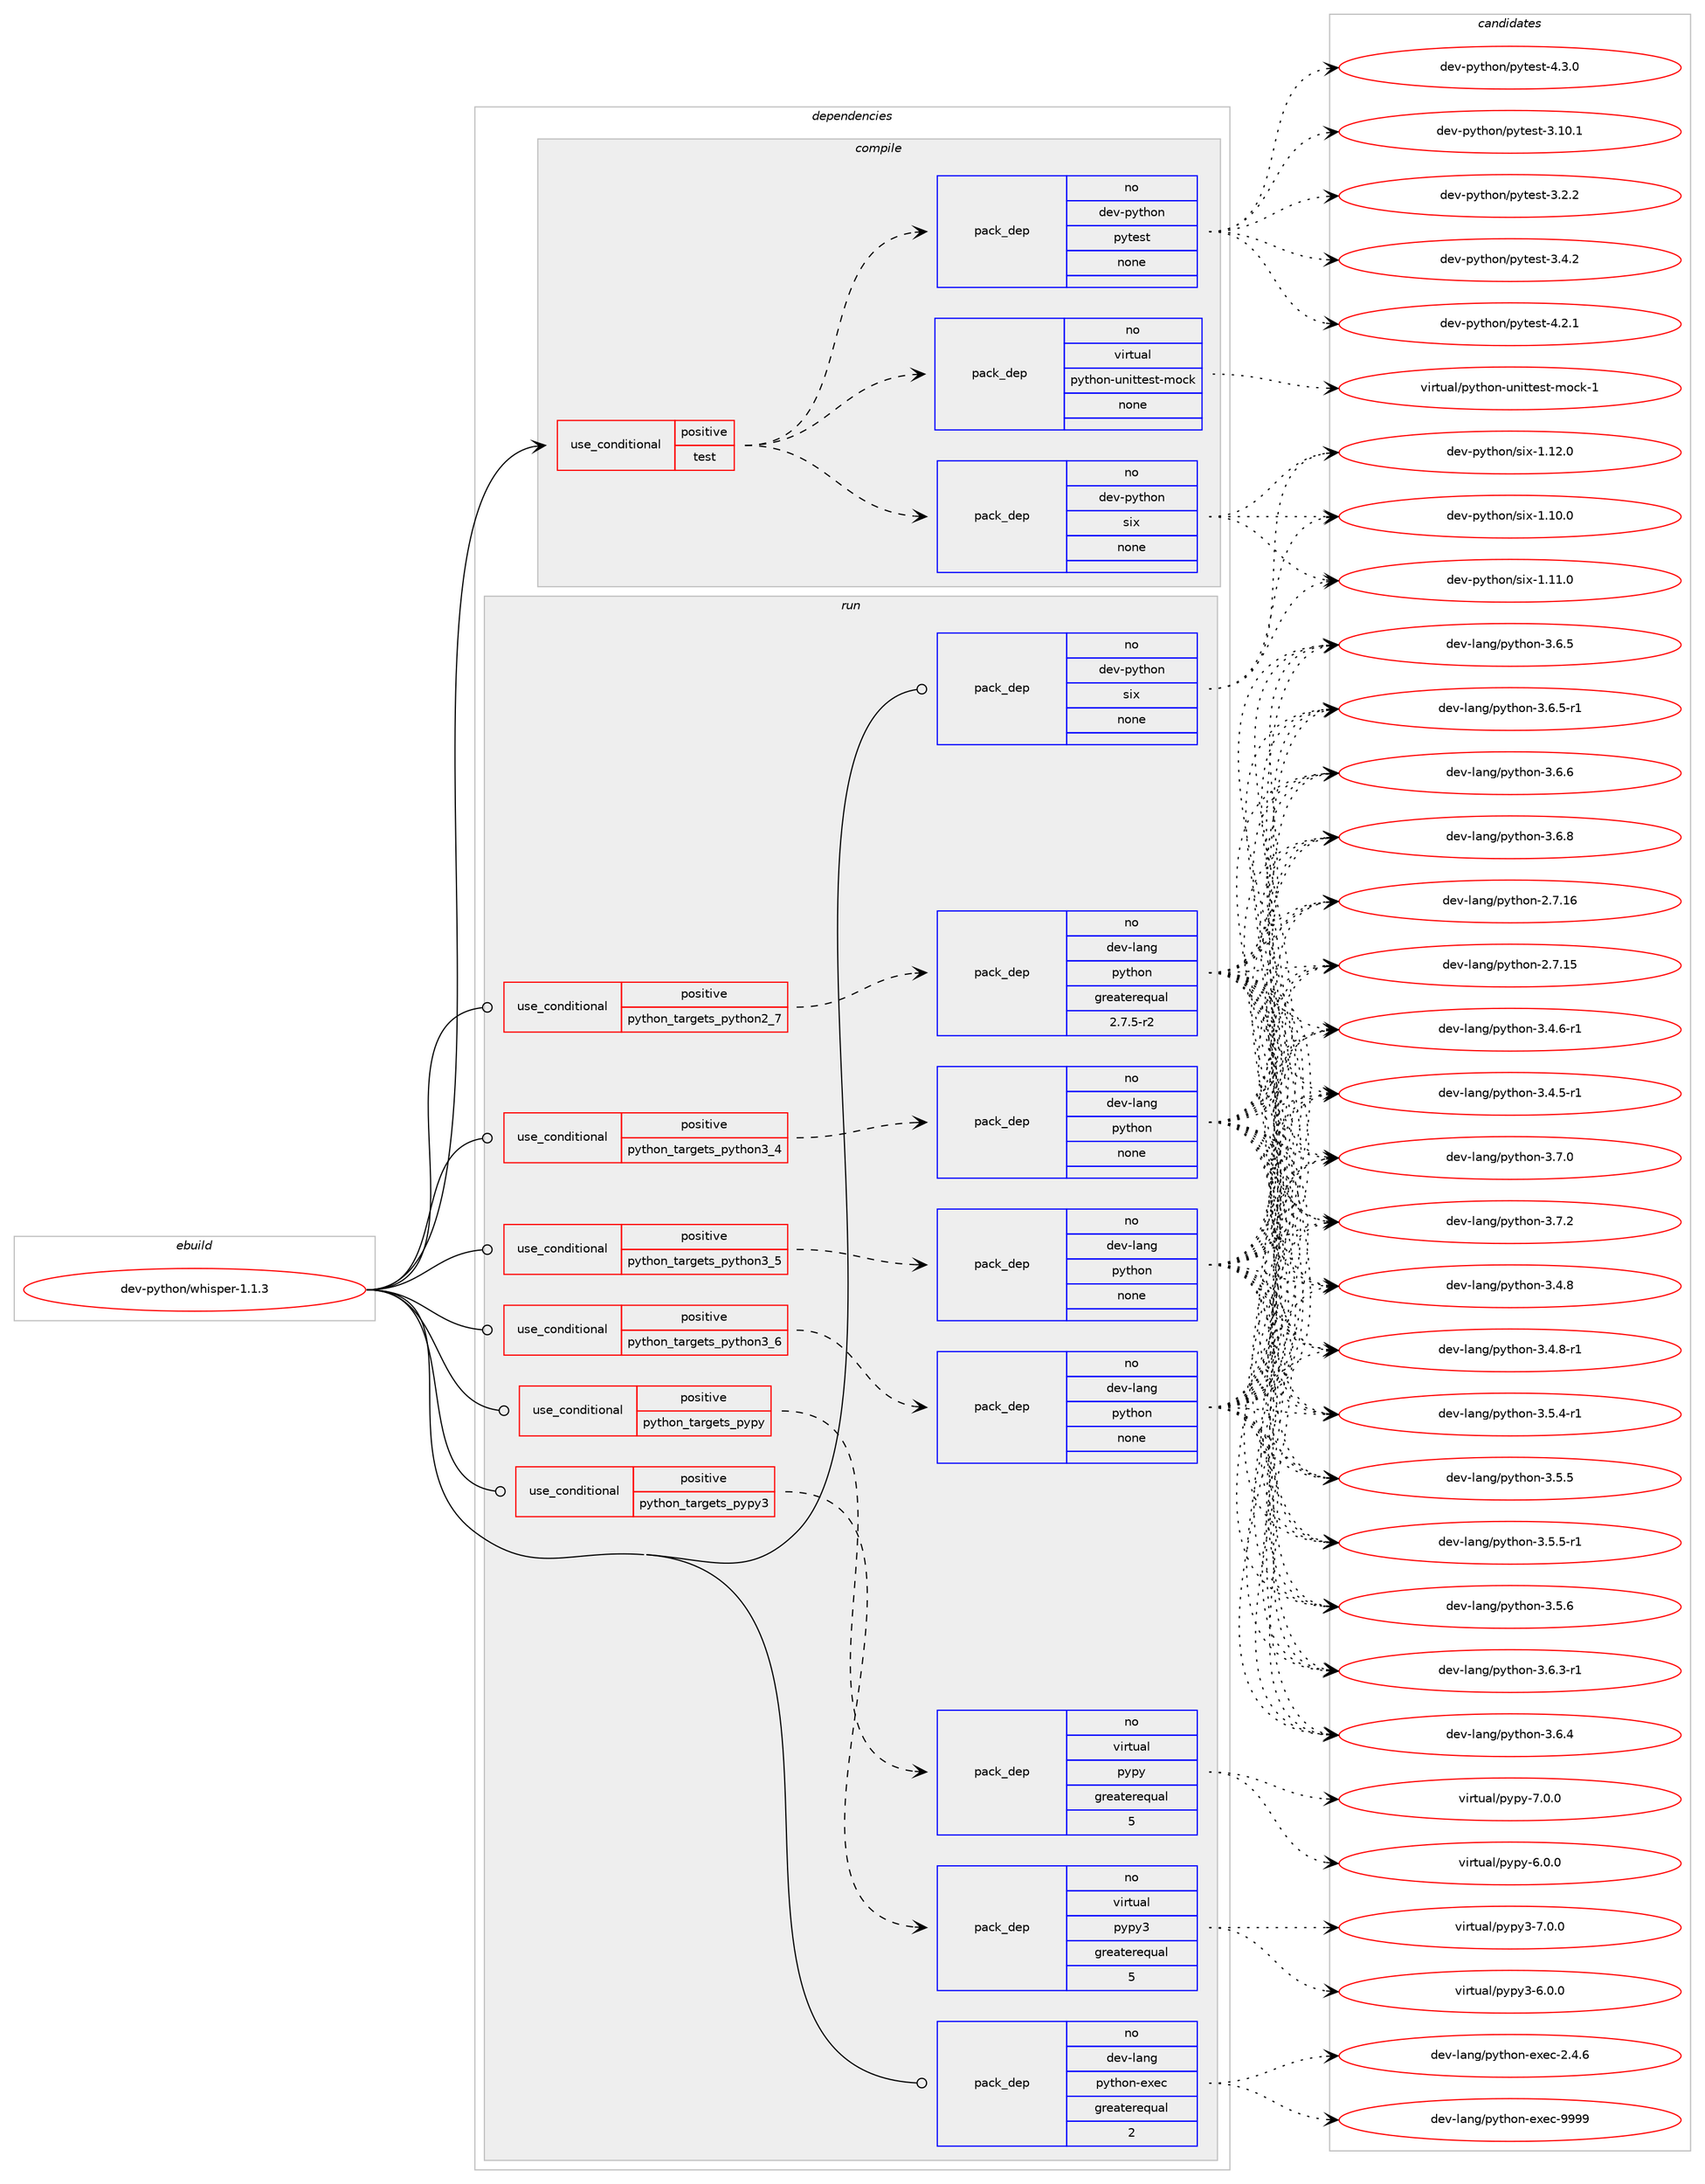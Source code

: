 digraph prolog {

# *************
# Graph options
# *************

newrank=true;
concentrate=true;
compound=true;
graph [rankdir=LR,fontname=Helvetica,fontsize=10,ranksep=1.5];#, ranksep=2.5, nodesep=0.2];
edge  [arrowhead=vee];
node  [fontname=Helvetica,fontsize=10];

# **********
# The ebuild
# **********

subgraph cluster_leftcol {
color=gray;
rank=same;
label=<<i>ebuild</i>>;
id [label="dev-python/whisper-1.1.3", color=red, width=4, href="../dev-python/whisper-1.1.3.svg"];
}

# ****************
# The dependencies
# ****************

subgraph cluster_midcol {
color=gray;
label=<<i>dependencies</i>>;
subgraph cluster_compile {
fillcolor="#eeeeee";
style=filled;
label=<<i>compile</i>>;
subgraph cond386838 {
dependency1448025 [label=<<TABLE BORDER="0" CELLBORDER="1" CELLSPACING="0" CELLPADDING="4"><TR><TD ROWSPAN="3" CELLPADDING="10">use_conditional</TD></TR><TR><TD>positive</TD></TR><TR><TD>test</TD></TR></TABLE>>, shape=none, color=red];
subgraph pack1037817 {
dependency1448026 [label=<<TABLE BORDER="0" CELLBORDER="1" CELLSPACING="0" CELLPADDING="4" WIDTH="220"><TR><TD ROWSPAN="6" CELLPADDING="30">pack_dep</TD></TR><TR><TD WIDTH="110">no</TD></TR><TR><TD>dev-python</TD></TR><TR><TD>six</TD></TR><TR><TD>none</TD></TR><TR><TD></TD></TR></TABLE>>, shape=none, color=blue];
}
dependency1448025:e -> dependency1448026:w [weight=20,style="dashed",arrowhead="vee"];
subgraph pack1037818 {
dependency1448027 [label=<<TABLE BORDER="0" CELLBORDER="1" CELLSPACING="0" CELLPADDING="4" WIDTH="220"><TR><TD ROWSPAN="6" CELLPADDING="30">pack_dep</TD></TR><TR><TD WIDTH="110">no</TD></TR><TR><TD>dev-python</TD></TR><TR><TD>pytest</TD></TR><TR><TD>none</TD></TR><TR><TD></TD></TR></TABLE>>, shape=none, color=blue];
}
dependency1448025:e -> dependency1448027:w [weight=20,style="dashed",arrowhead="vee"];
subgraph pack1037819 {
dependency1448028 [label=<<TABLE BORDER="0" CELLBORDER="1" CELLSPACING="0" CELLPADDING="4" WIDTH="220"><TR><TD ROWSPAN="6" CELLPADDING="30">pack_dep</TD></TR><TR><TD WIDTH="110">no</TD></TR><TR><TD>virtual</TD></TR><TR><TD>python-unittest-mock</TD></TR><TR><TD>none</TD></TR><TR><TD></TD></TR></TABLE>>, shape=none, color=blue];
}
dependency1448025:e -> dependency1448028:w [weight=20,style="dashed",arrowhead="vee"];
}
id:e -> dependency1448025:w [weight=20,style="solid",arrowhead="vee"];
}
subgraph cluster_compileandrun {
fillcolor="#eeeeee";
style=filled;
label=<<i>compile and run</i>>;
}
subgraph cluster_run {
fillcolor="#eeeeee";
style=filled;
label=<<i>run</i>>;
subgraph cond386839 {
dependency1448029 [label=<<TABLE BORDER="0" CELLBORDER="1" CELLSPACING="0" CELLPADDING="4"><TR><TD ROWSPAN="3" CELLPADDING="10">use_conditional</TD></TR><TR><TD>positive</TD></TR><TR><TD>python_targets_pypy</TD></TR></TABLE>>, shape=none, color=red];
subgraph pack1037820 {
dependency1448030 [label=<<TABLE BORDER="0" CELLBORDER="1" CELLSPACING="0" CELLPADDING="4" WIDTH="220"><TR><TD ROWSPAN="6" CELLPADDING="30">pack_dep</TD></TR><TR><TD WIDTH="110">no</TD></TR><TR><TD>virtual</TD></TR><TR><TD>pypy</TD></TR><TR><TD>greaterequal</TD></TR><TR><TD>5</TD></TR></TABLE>>, shape=none, color=blue];
}
dependency1448029:e -> dependency1448030:w [weight=20,style="dashed",arrowhead="vee"];
}
id:e -> dependency1448029:w [weight=20,style="solid",arrowhead="odot"];
subgraph cond386840 {
dependency1448031 [label=<<TABLE BORDER="0" CELLBORDER="1" CELLSPACING="0" CELLPADDING="4"><TR><TD ROWSPAN="3" CELLPADDING="10">use_conditional</TD></TR><TR><TD>positive</TD></TR><TR><TD>python_targets_pypy3</TD></TR></TABLE>>, shape=none, color=red];
subgraph pack1037821 {
dependency1448032 [label=<<TABLE BORDER="0" CELLBORDER="1" CELLSPACING="0" CELLPADDING="4" WIDTH="220"><TR><TD ROWSPAN="6" CELLPADDING="30">pack_dep</TD></TR><TR><TD WIDTH="110">no</TD></TR><TR><TD>virtual</TD></TR><TR><TD>pypy3</TD></TR><TR><TD>greaterequal</TD></TR><TR><TD>5</TD></TR></TABLE>>, shape=none, color=blue];
}
dependency1448031:e -> dependency1448032:w [weight=20,style="dashed",arrowhead="vee"];
}
id:e -> dependency1448031:w [weight=20,style="solid",arrowhead="odot"];
subgraph cond386841 {
dependency1448033 [label=<<TABLE BORDER="0" CELLBORDER="1" CELLSPACING="0" CELLPADDING="4"><TR><TD ROWSPAN="3" CELLPADDING="10">use_conditional</TD></TR><TR><TD>positive</TD></TR><TR><TD>python_targets_python2_7</TD></TR></TABLE>>, shape=none, color=red];
subgraph pack1037822 {
dependency1448034 [label=<<TABLE BORDER="0" CELLBORDER="1" CELLSPACING="0" CELLPADDING="4" WIDTH="220"><TR><TD ROWSPAN="6" CELLPADDING="30">pack_dep</TD></TR><TR><TD WIDTH="110">no</TD></TR><TR><TD>dev-lang</TD></TR><TR><TD>python</TD></TR><TR><TD>greaterequal</TD></TR><TR><TD>2.7.5-r2</TD></TR></TABLE>>, shape=none, color=blue];
}
dependency1448033:e -> dependency1448034:w [weight=20,style="dashed",arrowhead="vee"];
}
id:e -> dependency1448033:w [weight=20,style="solid",arrowhead="odot"];
subgraph cond386842 {
dependency1448035 [label=<<TABLE BORDER="0" CELLBORDER="1" CELLSPACING="0" CELLPADDING="4"><TR><TD ROWSPAN="3" CELLPADDING="10">use_conditional</TD></TR><TR><TD>positive</TD></TR><TR><TD>python_targets_python3_4</TD></TR></TABLE>>, shape=none, color=red];
subgraph pack1037823 {
dependency1448036 [label=<<TABLE BORDER="0" CELLBORDER="1" CELLSPACING="0" CELLPADDING="4" WIDTH="220"><TR><TD ROWSPAN="6" CELLPADDING="30">pack_dep</TD></TR><TR><TD WIDTH="110">no</TD></TR><TR><TD>dev-lang</TD></TR><TR><TD>python</TD></TR><TR><TD>none</TD></TR><TR><TD></TD></TR></TABLE>>, shape=none, color=blue];
}
dependency1448035:e -> dependency1448036:w [weight=20,style="dashed",arrowhead="vee"];
}
id:e -> dependency1448035:w [weight=20,style="solid",arrowhead="odot"];
subgraph cond386843 {
dependency1448037 [label=<<TABLE BORDER="0" CELLBORDER="1" CELLSPACING="0" CELLPADDING="4"><TR><TD ROWSPAN="3" CELLPADDING="10">use_conditional</TD></TR><TR><TD>positive</TD></TR><TR><TD>python_targets_python3_5</TD></TR></TABLE>>, shape=none, color=red];
subgraph pack1037824 {
dependency1448038 [label=<<TABLE BORDER="0" CELLBORDER="1" CELLSPACING="0" CELLPADDING="4" WIDTH="220"><TR><TD ROWSPAN="6" CELLPADDING="30">pack_dep</TD></TR><TR><TD WIDTH="110">no</TD></TR><TR><TD>dev-lang</TD></TR><TR><TD>python</TD></TR><TR><TD>none</TD></TR><TR><TD></TD></TR></TABLE>>, shape=none, color=blue];
}
dependency1448037:e -> dependency1448038:w [weight=20,style="dashed",arrowhead="vee"];
}
id:e -> dependency1448037:w [weight=20,style="solid",arrowhead="odot"];
subgraph cond386844 {
dependency1448039 [label=<<TABLE BORDER="0" CELLBORDER="1" CELLSPACING="0" CELLPADDING="4"><TR><TD ROWSPAN="3" CELLPADDING="10">use_conditional</TD></TR><TR><TD>positive</TD></TR><TR><TD>python_targets_python3_6</TD></TR></TABLE>>, shape=none, color=red];
subgraph pack1037825 {
dependency1448040 [label=<<TABLE BORDER="0" CELLBORDER="1" CELLSPACING="0" CELLPADDING="4" WIDTH="220"><TR><TD ROWSPAN="6" CELLPADDING="30">pack_dep</TD></TR><TR><TD WIDTH="110">no</TD></TR><TR><TD>dev-lang</TD></TR><TR><TD>python</TD></TR><TR><TD>none</TD></TR><TR><TD></TD></TR></TABLE>>, shape=none, color=blue];
}
dependency1448039:e -> dependency1448040:w [weight=20,style="dashed",arrowhead="vee"];
}
id:e -> dependency1448039:w [weight=20,style="solid",arrowhead="odot"];
subgraph pack1037826 {
dependency1448041 [label=<<TABLE BORDER="0" CELLBORDER="1" CELLSPACING="0" CELLPADDING="4" WIDTH="220"><TR><TD ROWSPAN="6" CELLPADDING="30">pack_dep</TD></TR><TR><TD WIDTH="110">no</TD></TR><TR><TD>dev-lang</TD></TR><TR><TD>python-exec</TD></TR><TR><TD>greaterequal</TD></TR><TR><TD>2</TD></TR></TABLE>>, shape=none, color=blue];
}
id:e -> dependency1448041:w [weight=20,style="solid",arrowhead="odot"];
subgraph pack1037827 {
dependency1448042 [label=<<TABLE BORDER="0" CELLBORDER="1" CELLSPACING="0" CELLPADDING="4" WIDTH="220"><TR><TD ROWSPAN="6" CELLPADDING="30">pack_dep</TD></TR><TR><TD WIDTH="110">no</TD></TR><TR><TD>dev-python</TD></TR><TR><TD>six</TD></TR><TR><TD>none</TD></TR><TR><TD></TD></TR></TABLE>>, shape=none, color=blue];
}
id:e -> dependency1448042:w [weight=20,style="solid",arrowhead="odot"];
}
}

# **************
# The candidates
# **************

subgraph cluster_choices {
rank=same;
color=gray;
label=<<i>candidates</i>>;

subgraph choice1037817 {
color=black;
nodesep=1;
choice100101118451121211161041111104711510512045494649484648 [label="dev-python/six-1.10.0", color=red, width=4,href="../dev-python/six-1.10.0.svg"];
choice100101118451121211161041111104711510512045494649494648 [label="dev-python/six-1.11.0", color=red, width=4,href="../dev-python/six-1.11.0.svg"];
choice100101118451121211161041111104711510512045494649504648 [label="dev-python/six-1.12.0", color=red, width=4,href="../dev-python/six-1.12.0.svg"];
dependency1448026:e -> choice100101118451121211161041111104711510512045494649484648:w [style=dotted,weight="100"];
dependency1448026:e -> choice100101118451121211161041111104711510512045494649494648:w [style=dotted,weight="100"];
dependency1448026:e -> choice100101118451121211161041111104711510512045494649504648:w [style=dotted,weight="100"];
}
subgraph choice1037818 {
color=black;
nodesep=1;
choice100101118451121211161041111104711212111610111511645514649484649 [label="dev-python/pytest-3.10.1", color=red, width=4,href="../dev-python/pytest-3.10.1.svg"];
choice1001011184511212111610411111047112121116101115116455146504650 [label="dev-python/pytest-3.2.2", color=red, width=4,href="../dev-python/pytest-3.2.2.svg"];
choice1001011184511212111610411111047112121116101115116455146524650 [label="dev-python/pytest-3.4.2", color=red, width=4,href="../dev-python/pytest-3.4.2.svg"];
choice1001011184511212111610411111047112121116101115116455246504649 [label="dev-python/pytest-4.2.1", color=red, width=4,href="../dev-python/pytest-4.2.1.svg"];
choice1001011184511212111610411111047112121116101115116455246514648 [label="dev-python/pytest-4.3.0", color=red, width=4,href="../dev-python/pytest-4.3.0.svg"];
dependency1448027:e -> choice100101118451121211161041111104711212111610111511645514649484649:w [style=dotted,weight="100"];
dependency1448027:e -> choice1001011184511212111610411111047112121116101115116455146504650:w [style=dotted,weight="100"];
dependency1448027:e -> choice1001011184511212111610411111047112121116101115116455146524650:w [style=dotted,weight="100"];
dependency1448027:e -> choice1001011184511212111610411111047112121116101115116455246504649:w [style=dotted,weight="100"];
dependency1448027:e -> choice1001011184511212111610411111047112121116101115116455246514648:w [style=dotted,weight="100"];
}
subgraph choice1037819 {
color=black;
nodesep=1;
choice11810511411611797108471121211161041111104511711010511611610111511645109111991074549 [label="virtual/python-unittest-mock-1", color=red, width=4,href="../virtual/python-unittest-mock-1.svg"];
dependency1448028:e -> choice11810511411611797108471121211161041111104511711010511611610111511645109111991074549:w [style=dotted,weight="100"];
}
subgraph choice1037820 {
color=black;
nodesep=1;
choice1181051141161179710847112121112121455446484648 [label="virtual/pypy-6.0.0", color=red, width=4,href="../virtual/pypy-6.0.0.svg"];
choice1181051141161179710847112121112121455546484648 [label="virtual/pypy-7.0.0", color=red, width=4,href="../virtual/pypy-7.0.0.svg"];
dependency1448030:e -> choice1181051141161179710847112121112121455446484648:w [style=dotted,weight="100"];
dependency1448030:e -> choice1181051141161179710847112121112121455546484648:w [style=dotted,weight="100"];
}
subgraph choice1037821 {
color=black;
nodesep=1;
choice118105114116117971084711212111212151455446484648 [label="virtual/pypy3-6.0.0", color=red, width=4,href="../virtual/pypy3-6.0.0.svg"];
choice118105114116117971084711212111212151455546484648 [label="virtual/pypy3-7.0.0", color=red, width=4,href="../virtual/pypy3-7.0.0.svg"];
dependency1448032:e -> choice118105114116117971084711212111212151455446484648:w [style=dotted,weight="100"];
dependency1448032:e -> choice118105114116117971084711212111212151455546484648:w [style=dotted,weight="100"];
}
subgraph choice1037822 {
color=black;
nodesep=1;
choice10010111845108971101034711212111610411111045504655464953 [label="dev-lang/python-2.7.15", color=red, width=4,href="../dev-lang/python-2.7.15.svg"];
choice10010111845108971101034711212111610411111045504655464954 [label="dev-lang/python-2.7.16", color=red, width=4,href="../dev-lang/python-2.7.16.svg"];
choice1001011184510897110103471121211161041111104551465246534511449 [label="dev-lang/python-3.4.5-r1", color=red, width=4,href="../dev-lang/python-3.4.5-r1.svg"];
choice1001011184510897110103471121211161041111104551465246544511449 [label="dev-lang/python-3.4.6-r1", color=red, width=4,href="../dev-lang/python-3.4.6-r1.svg"];
choice100101118451089711010347112121116104111110455146524656 [label="dev-lang/python-3.4.8", color=red, width=4,href="../dev-lang/python-3.4.8.svg"];
choice1001011184510897110103471121211161041111104551465246564511449 [label="dev-lang/python-3.4.8-r1", color=red, width=4,href="../dev-lang/python-3.4.8-r1.svg"];
choice1001011184510897110103471121211161041111104551465346524511449 [label="dev-lang/python-3.5.4-r1", color=red, width=4,href="../dev-lang/python-3.5.4-r1.svg"];
choice100101118451089711010347112121116104111110455146534653 [label="dev-lang/python-3.5.5", color=red, width=4,href="../dev-lang/python-3.5.5.svg"];
choice1001011184510897110103471121211161041111104551465346534511449 [label="dev-lang/python-3.5.5-r1", color=red, width=4,href="../dev-lang/python-3.5.5-r1.svg"];
choice100101118451089711010347112121116104111110455146534654 [label="dev-lang/python-3.5.6", color=red, width=4,href="../dev-lang/python-3.5.6.svg"];
choice1001011184510897110103471121211161041111104551465446514511449 [label="dev-lang/python-3.6.3-r1", color=red, width=4,href="../dev-lang/python-3.6.3-r1.svg"];
choice100101118451089711010347112121116104111110455146544652 [label="dev-lang/python-3.6.4", color=red, width=4,href="../dev-lang/python-3.6.4.svg"];
choice100101118451089711010347112121116104111110455146544653 [label="dev-lang/python-3.6.5", color=red, width=4,href="../dev-lang/python-3.6.5.svg"];
choice1001011184510897110103471121211161041111104551465446534511449 [label="dev-lang/python-3.6.5-r1", color=red, width=4,href="../dev-lang/python-3.6.5-r1.svg"];
choice100101118451089711010347112121116104111110455146544654 [label="dev-lang/python-3.6.6", color=red, width=4,href="../dev-lang/python-3.6.6.svg"];
choice100101118451089711010347112121116104111110455146544656 [label="dev-lang/python-3.6.8", color=red, width=4,href="../dev-lang/python-3.6.8.svg"];
choice100101118451089711010347112121116104111110455146554648 [label="dev-lang/python-3.7.0", color=red, width=4,href="../dev-lang/python-3.7.0.svg"];
choice100101118451089711010347112121116104111110455146554650 [label="dev-lang/python-3.7.2", color=red, width=4,href="../dev-lang/python-3.7.2.svg"];
dependency1448034:e -> choice10010111845108971101034711212111610411111045504655464953:w [style=dotted,weight="100"];
dependency1448034:e -> choice10010111845108971101034711212111610411111045504655464954:w [style=dotted,weight="100"];
dependency1448034:e -> choice1001011184510897110103471121211161041111104551465246534511449:w [style=dotted,weight="100"];
dependency1448034:e -> choice1001011184510897110103471121211161041111104551465246544511449:w [style=dotted,weight="100"];
dependency1448034:e -> choice100101118451089711010347112121116104111110455146524656:w [style=dotted,weight="100"];
dependency1448034:e -> choice1001011184510897110103471121211161041111104551465246564511449:w [style=dotted,weight="100"];
dependency1448034:e -> choice1001011184510897110103471121211161041111104551465346524511449:w [style=dotted,weight="100"];
dependency1448034:e -> choice100101118451089711010347112121116104111110455146534653:w [style=dotted,weight="100"];
dependency1448034:e -> choice1001011184510897110103471121211161041111104551465346534511449:w [style=dotted,weight="100"];
dependency1448034:e -> choice100101118451089711010347112121116104111110455146534654:w [style=dotted,weight="100"];
dependency1448034:e -> choice1001011184510897110103471121211161041111104551465446514511449:w [style=dotted,weight="100"];
dependency1448034:e -> choice100101118451089711010347112121116104111110455146544652:w [style=dotted,weight="100"];
dependency1448034:e -> choice100101118451089711010347112121116104111110455146544653:w [style=dotted,weight="100"];
dependency1448034:e -> choice1001011184510897110103471121211161041111104551465446534511449:w [style=dotted,weight="100"];
dependency1448034:e -> choice100101118451089711010347112121116104111110455146544654:w [style=dotted,weight="100"];
dependency1448034:e -> choice100101118451089711010347112121116104111110455146544656:w [style=dotted,weight="100"];
dependency1448034:e -> choice100101118451089711010347112121116104111110455146554648:w [style=dotted,weight="100"];
dependency1448034:e -> choice100101118451089711010347112121116104111110455146554650:w [style=dotted,weight="100"];
}
subgraph choice1037823 {
color=black;
nodesep=1;
choice10010111845108971101034711212111610411111045504655464953 [label="dev-lang/python-2.7.15", color=red, width=4,href="../dev-lang/python-2.7.15.svg"];
choice10010111845108971101034711212111610411111045504655464954 [label="dev-lang/python-2.7.16", color=red, width=4,href="../dev-lang/python-2.7.16.svg"];
choice1001011184510897110103471121211161041111104551465246534511449 [label="dev-lang/python-3.4.5-r1", color=red, width=4,href="../dev-lang/python-3.4.5-r1.svg"];
choice1001011184510897110103471121211161041111104551465246544511449 [label="dev-lang/python-3.4.6-r1", color=red, width=4,href="../dev-lang/python-3.4.6-r1.svg"];
choice100101118451089711010347112121116104111110455146524656 [label="dev-lang/python-3.4.8", color=red, width=4,href="../dev-lang/python-3.4.8.svg"];
choice1001011184510897110103471121211161041111104551465246564511449 [label="dev-lang/python-3.4.8-r1", color=red, width=4,href="../dev-lang/python-3.4.8-r1.svg"];
choice1001011184510897110103471121211161041111104551465346524511449 [label="dev-lang/python-3.5.4-r1", color=red, width=4,href="../dev-lang/python-3.5.4-r1.svg"];
choice100101118451089711010347112121116104111110455146534653 [label="dev-lang/python-3.5.5", color=red, width=4,href="../dev-lang/python-3.5.5.svg"];
choice1001011184510897110103471121211161041111104551465346534511449 [label="dev-lang/python-3.5.5-r1", color=red, width=4,href="../dev-lang/python-3.5.5-r1.svg"];
choice100101118451089711010347112121116104111110455146534654 [label="dev-lang/python-3.5.6", color=red, width=4,href="../dev-lang/python-3.5.6.svg"];
choice1001011184510897110103471121211161041111104551465446514511449 [label="dev-lang/python-3.6.3-r1", color=red, width=4,href="../dev-lang/python-3.6.3-r1.svg"];
choice100101118451089711010347112121116104111110455146544652 [label="dev-lang/python-3.6.4", color=red, width=4,href="../dev-lang/python-3.6.4.svg"];
choice100101118451089711010347112121116104111110455146544653 [label="dev-lang/python-3.6.5", color=red, width=4,href="../dev-lang/python-3.6.5.svg"];
choice1001011184510897110103471121211161041111104551465446534511449 [label="dev-lang/python-3.6.5-r1", color=red, width=4,href="../dev-lang/python-3.6.5-r1.svg"];
choice100101118451089711010347112121116104111110455146544654 [label="dev-lang/python-3.6.6", color=red, width=4,href="../dev-lang/python-3.6.6.svg"];
choice100101118451089711010347112121116104111110455146544656 [label="dev-lang/python-3.6.8", color=red, width=4,href="../dev-lang/python-3.6.8.svg"];
choice100101118451089711010347112121116104111110455146554648 [label="dev-lang/python-3.7.0", color=red, width=4,href="../dev-lang/python-3.7.0.svg"];
choice100101118451089711010347112121116104111110455146554650 [label="dev-lang/python-3.7.2", color=red, width=4,href="../dev-lang/python-3.7.2.svg"];
dependency1448036:e -> choice10010111845108971101034711212111610411111045504655464953:w [style=dotted,weight="100"];
dependency1448036:e -> choice10010111845108971101034711212111610411111045504655464954:w [style=dotted,weight="100"];
dependency1448036:e -> choice1001011184510897110103471121211161041111104551465246534511449:w [style=dotted,weight="100"];
dependency1448036:e -> choice1001011184510897110103471121211161041111104551465246544511449:w [style=dotted,weight="100"];
dependency1448036:e -> choice100101118451089711010347112121116104111110455146524656:w [style=dotted,weight="100"];
dependency1448036:e -> choice1001011184510897110103471121211161041111104551465246564511449:w [style=dotted,weight="100"];
dependency1448036:e -> choice1001011184510897110103471121211161041111104551465346524511449:w [style=dotted,weight="100"];
dependency1448036:e -> choice100101118451089711010347112121116104111110455146534653:w [style=dotted,weight="100"];
dependency1448036:e -> choice1001011184510897110103471121211161041111104551465346534511449:w [style=dotted,weight="100"];
dependency1448036:e -> choice100101118451089711010347112121116104111110455146534654:w [style=dotted,weight="100"];
dependency1448036:e -> choice1001011184510897110103471121211161041111104551465446514511449:w [style=dotted,weight="100"];
dependency1448036:e -> choice100101118451089711010347112121116104111110455146544652:w [style=dotted,weight="100"];
dependency1448036:e -> choice100101118451089711010347112121116104111110455146544653:w [style=dotted,weight="100"];
dependency1448036:e -> choice1001011184510897110103471121211161041111104551465446534511449:w [style=dotted,weight="100"];
dependency1448036:e -> choice100101118451089711010347112121116104111110455146544654:w [style=dotted,weight="100"];
dependency1448036:e -> choice100101118451089711010347112121116104111110455146544656:w [style=dotted,weight="100"];
dependency1448036:e -> choice100101118451089711010347112121116104111110455146554648:w [style=dotted,weight="100"];
dependency1448036:e -> choice100101118451089711010347112121116104111110455146554650:w [style=dotted,weight="100"];
}
subgraph choice1037824 {
color=black;
nodesep=1;
choice10010111845108971101034711212111610411111045504655464953 [label="dev-lang/python-2.7.15", color=red, width=4,href="../dev-lang/python-2.7.15.svg"];
choice10010111845108971101034711212111610411111045504655464954 [label="dev-lang/python-2.7.16", color=red, width=4,href="../dev-lang/python-2.7.16.svg"];
choice1001011184510897110103471121211161041111104551465246534511449 [label="dev-lang/python-3.4.5-r1", color=red, width=4,href="../dev-lang/python-3.4.5-r1.svg"];
choice1001011184510897110103471121211161041111104551465246544511449 [label="dev-lang/python-3.4.6-r1", color=red, width=4,href="../dev-lang/python-3.4.6-r1.svg"];
choice100101118451089711010347112121116104111110455146524656 [label="dev-lang/python-3.4.8", color=red, width=4,href="../dev-lang/python-3.4.8.svg"];
choice1001011184510897110103471121211161041111104551465246564511449 [label="dev-lang/python-3.4.8-r1", color=red, width=4,href="../dev-lang/python-3.4.8-r1.svg"];
choice1001011184510897110103471121211161041111104551465346524511449 [label="dev-lang/python-3.5.4-r1", color=red, width=4,href="../dev-lang/python-3.5.4-r1.svg"];
choice100101118451089711010347112121116104111110455146534653 [label="dev-lang/python-3.5.5", color=red, width=4,href="../dev-lang/python-3.5.5.svg"];
choice1001011184510897110103471121211161041111104551465346534511449 [label="dev-lang/python-3.5.5-r1", color=red, width=4,href="../dev-lang/python-3.5.5-r1.svg"];
choice100101118451089711010347112121116104111110455146534654 [label="dev-lang/python-3.5.6", color=red, width=4,href="../dev-lang/python-3.5.6.svg"];
choice1001011184510897110103471121211161041111104551465446514511449 [label="dev-lang/python-3.6.3-r1", color=red, width=4,href="../dev-lang/python-3.6.3-r1.svg"];
choice100101118451089711010347112121116104111110455146544652 [label="dev-lang/python-3.6.4", color=red, width=4,href="../dev-lang/python-3.6.4.svg"];
choice100101118451089711010347112121116104111110455146544653 [label="dev-lang/python-3.6.5", color=red, width=4,href="../dev-lang/python-3.6.5.svg"];
choice1001011184510897110103471121211161041111104551465446534511449 [label="dev-lang/python-3.6.5-r1", color=red, width=4,href="../dev-lang/python-3.6.5-r1.svg"];
choice100101118451089711010347112121116104111110455146544654 [label="dev-lang/python-3.6.6", color=red, width=4,href="../dev-lang/python-3.6.6.svg"];
choice100101118451089711010347112121116104111110455146544656 [label="dev-lang/python-3.6.8", color=red, width=4,href="../dev-lang/python-3.6.8.svg"];
choice100101118451089711010347112121116104111110455146554648 [label="dev-lang/python-3.7.0", color=red, width=4,href="../dev-lang/python-3.7.0.svg"];
choice100101118451089711010347112121116104111110455146554650 [label="dev-lang/python-3.7.2", color=red, width=4,href="../dev-lang/python-3.7.2.svg"];
dependency1448038:e -> choice10010111845108971101034711212111610411111045504655464953:w [style=dotted,weight="100"];
dependency1448038:e -> choice10010111845108971101034711212111610411111045504655464954:w [style=dotted,weight="100"];
dependency1448038:e -> choice1001011184510897110103471121211161041111104551465246534511449:w [style=dotted,weight="100"];
dependency1448038:e -> choice1001011184510897110103471121211161041111104551465246544511449:w [style=dotted,weight="100"];
dependency1448038:e -> choice100101118451089711010347112121116104111110455146524656:w [style=dotted,weight="100"];
dependency1448038:e -> choice1001011184510897110103471121211161041111104551465246564511449:w [style=dotted,weight="100"];
dependency1448038:e -> choice1001011184510897110103471121211161041111104551465346524511449:w [style=dotted,weight="100"];
dependency1448038:e -> choice100101118451089711010347112121116104111110455146534653:w [style=dotted,weight="100"];
dependency1448038:e -> choice1001011184510897110103471121211161041111104551465346534511449:w [style=dotted,weight="100"];
dependency1448038:e -> choice100101118451089711010347112121116104111110455146534654:w [style=dotted,weight="100"];
dependency1448038:e -> choice1001011184510897110103471121211161041111104551465446514511449:w [style=dotted,weight="100"];
dependency1448038:e -> choice100101118451089711010347112121116104111110455146544652:w [style=dotted,weight="100"];
dependency1448038:e -> choice100101118451089711010347112121116104111110455146544653:w [style=dotted,weight="100"];
dependency1448038:e -> choice1001011184510897110103471121211161041111104551465446534511449:w [style=dotted,weight="100"];
dependency1448038:e -> choice100101118451089711010347112121116104111110455146544654:w [style=dotted,weight="100"];
dependency1448038:e -> choice100101118451089711010347112121116104111110455146544656:w [style=dotted,weight="100"];
dependency1448038:e -> choice100101118451089711010347112121116104111110455146554648:w [style=dotted,weight="100"];
dependency1448038:e -> choice100101118451089711010347112121116104111110455146554650:w [style=dotted,weight="100"];
}
subgraph choice1037825 {
color=black;
nodesep=1;
choice10010111845108971101034711212111610411111045504655464953 [label="dev-lang/python-2.7.15", color=red, width=4,href="../dev-lang/python-2.7.15.svg"];
choice10010111845108971101034711212111610411111045504655464954 [label="dev-lang/python-2.7.16", color=red, width=4,href="../dev-lang/python-2.7.16.svg"];
choice1001011184510897110103471121211161041111104551465246534511449 [label="dev-lang/python-3.4.5-r1", color=red, width=4,href="../dev-lang/python-3.4.5-r1.svg"];
choice1001011184510897110103471121211161041111104551465246544511449 [label="dev-lang/python-3.4.6-r1", color=red, width=4,href="../dev-lang/python-3.4.6-r1.svg"];
choice100101118451089711010347112121116104111110455146524656 [label="dev-lang/python-3.4.8", color=red, width=4,href="../dev-lang/python-3.4.8.svg"];
choice1001011184510897110103471121211161041111104551465246564511449 [label="dev-lang/python-3.4.8-r1", color=red, width=4,href="../dev-lang/python-3.4.8-r1.svg"];
choice1001011184510897110103471121211161041111104551465346524511449 [label="dev-lang/python-3.5.4-r1", color=red, width=4,href="../dev-lang/python-3.5.4-r1.svg"];
choice100101118451089711010347112121116104111110455146534653 [label="dev-lang/python-3.5.5", color=red, width=4,href="../dev-lang/python-3.5.5.svg"];
choice1001011184510897110103471121211161041111104551465346534511449 [label="dev-lang/python-3.5.5-r1", color=red, width=4,href="../dev-lang/python-3.5.5-r1.svg"];
choice100101118451089711010347112121116104111110455146534654 [label="dev-lang/python-3.5.6", color=red, width=4,href="../dev-lang/python-3.5.6.svg"];
choice1001011184510897110103471121211161041111104551465446514511449 [label="dev-lang/python-3.6.3-r1", color=red, width=4,href="../dev-lang/python-3.6.3-r1.svg"];
choice100101118451089711010347112121116104111110455146544652 [label="dev-lang/python-3.6.4", color=red, width=4,href="../dev-lang/python-3.6.4.svg"];
choice100101118451089711010347112121116104111110455146544653 [label="dev-lang/python-3.6.5", color=red, width=4,href="../dev-lang/python-3.6.5.svg"];
choice1001011184510897110103471121211161041111104551465446534511449 [label="dev-lang/python-3.6.5-r1", color=red, width=4,href="../dev-lang/python-3.6.5-r1.svg"];
choice100101118451089711010347112121116104111110455146544654 [label="dev-lang/python-3.6.6", color=red, width=4,href="../dev-lang/python-3.6.6.svg"];
choice100101118451089711010347112121116104111110455146544656 [label="dev-lang/python-3.6.8", color=red, width=4,href="../dev-lang/python-3.6.8.svg"];
choice100101118451089711010347112121116104111110455146554648 [label="dev-lang/python-3.7.0", color=red, width=4,href="../dev-lang/python-3.7.0.svg"];
choice100101118451089711010347112121116104111110455146554650 [label="dev-lang/python-3.7.2", color=red, width=4,href="../dev-lang/python-3.7.2.svg"];
dependency1448040:e -> choice10010111845108971101034711212111610411111045504655464953:w [style=dotted,weight="100"];
dependency1448040:e -> choice10010111845108971101034711212111610411111045504655464954:w [style=dotted,weight="100"];
dependency1448040:e -> choice1001011184510897110103471121211161041111104551465246534511449:w [style=dotted,weight="100"];
dependency1448040:e -> choice1001011184510897110103471121211161041111104551465246544511449:w [style=dotted,weight="100"];
dependency1448040:e -> choice100101118451089711010347112121116104111110455146524656:w [style=dotted,weight="100"];
dependency1448040:e -> choice1001011184510897110103471121211161041111104551465246564511449:w [style=dotted,weight="100"];
dependency1448040:e -> choice1001011184510897110103471121211161041111104551465346524511449:w [style=dotted,weight="100"];
dependency1448040:e -> choice100101118451089711010347112121116104111110455146534653:w [style=dotted,weight="100"];
dependency1448040:e -> choice1001011184510897110103471121211161041111104551465346534511449:w [style=dotted,weight="100"];
dependency1448040:e -> choice100101118451089711010347112121116104111110455146534654:w [style=dotted,weight="100"];
dependency1448040:e -> choice1001011184510897110103471121211161041111104551465446514511449:w [style=dotted,weight="100"];
dependency1448040:e -> choice100101118451089711010347112121116104111110455146544652:w [style=dotted,weight="100"];
dependency1448040:e -> choice100101118451089711010347112121116104111110455146544653:w [style=dotted,weight="100"];
dependency1448040:e -> choice1001011184510897110103471121211161041111104551465446534511449:w [style=dotted,weight="100"];
dependency1448040:e -> choice100101118451089711010347112121116104111110455146544654:w [style=dotted,weight="100"];
dependency1448040:e -> choice100101118451089711010347112121116104111110455146544656:w [style=dotted,weight="100"];
dependency1448040:e -> choice100101118451089711010347112121116104111110455146554648:w [style=dotted,weight="100"];
dependency1448040:e -> choice100101118451089711010347112121116104111110455146554650:w [style=dotted,weight="100"];
}
subgraph choice1037826 {
color=black;
nodesep=1;
choice1001011184510897110103471121211161041111104510112010199455046524654 [label="dev-lang/python-exec-2.4.6", color=red, width=4,href="../dev-lang/python-exec-2.4.6.svg"];
choice10010111845108971101034711212111610411111045101120101994557575757 [label="dev-lang/python-exec-9999", color=red, width=4,href="../dev-lang/python-exec-9999.svg"];
dependency1448041:e -> choice1001011184510897110103471121211161041111104510112010199455046524654:w [style=dotted,weight="100"];
dependency1448041:e -> choice10010111845108971101034711212111610411111045101120101994557575757:w [style=dotted,weight="100"];
}
subgraph choice1037827 {
color=black;
nodesep=1;
choice100101118451121211161041111104711510512045494649484648 [label="dev-python/six-1.10.0", color=red, width=4,href="../dev-python/six-1.10.0.svg"];
choice100101118451121211161041111104711510512045494649494648 [label="dev-python/six-1.11.0", color=red, width=4,href="../dev-python/six-1.11.0.svg"];
choice100101118451121211161041111104711510512045494649504648 [label="dev-python/six-1.12.0", color=red, width=4,href="../dev-python/six-1.12.0.svg"];
dependency1448042:e -> choice100101118451121211161041111104711510512045494649484648:w [style=dotted,weight="100"];
dependency1448042:e -> choice100101118451121211161041111104711510512045494649494648:w [style=dotted,weight="100"];
dependency1448042:e -> choice100101118451121211161041111104711510512045494649504648:w [style=dotted,weight="100"];
}
}

}
